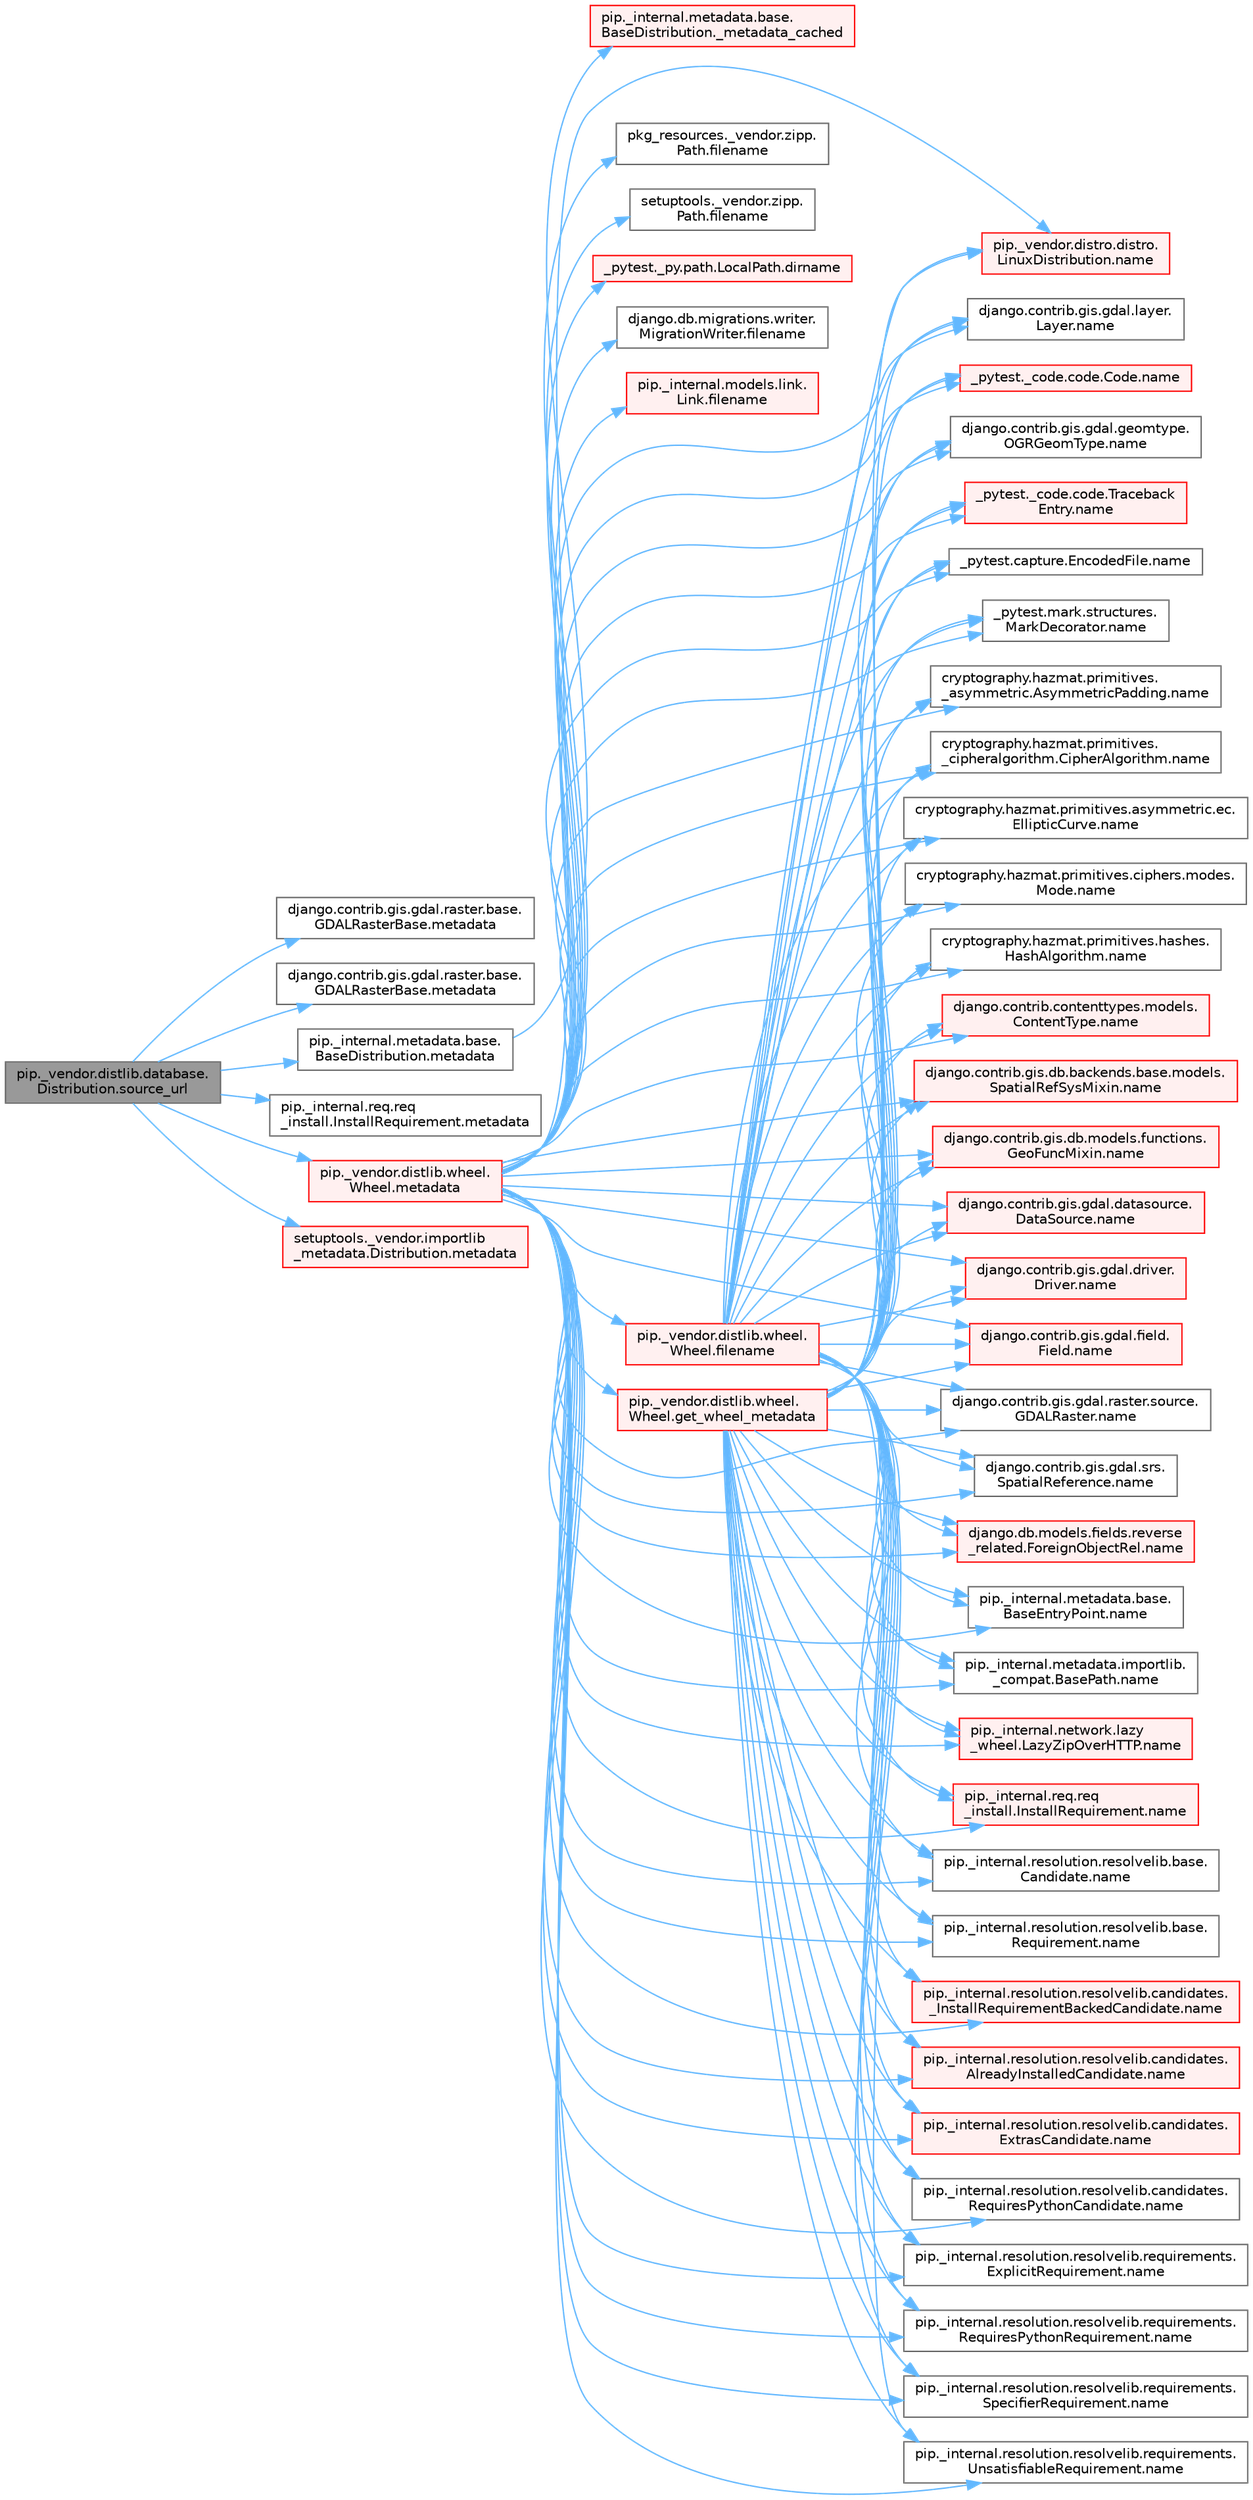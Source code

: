 digraph "pip._vendor.distlib.database.Distribution.source_url"
{
 // LATEX_PDF_SIZE
  bgcolor="transparent";
  edge [fontname=Helvetica,fontsize=10,labelfontname=Helvetica,labelfontsize=10];
  node [fontname=Helvetica,fontsize=10,shape=box,height=0.2,width=0.4];
  rankdir="LR";
  Node1 [id="Node000001",label="pip._vendor.distlib.database.\lDistribution.source_url",height=0.2,width=0.4,color="gray40", fillcolor="grey60", style="filled", fontcolor="black",tooltip=" "];
  Node1 -> Node2 [id="edge1_Node000001_Node000002",color="steelblue1",style="solid",tooltip=" "];
  Node2 [id="Node000002",label="django.contrib.gis.gdal.raster.base.\lGDALRasterBase.metadata",height=0.2,width=0.4,color="grey40", fillcolor="white", style="filled",URL="$classdjango_1_1contrib_1_1gis_1_1gdal_1_1raster_1_1base_1_1_g_d_a_l_raster_base.html#ac656a9816397d9b605bdbc6175fde717",tooltip=" "];
  Node1 -> Node3 [id="edge2_Node000001_Node000003",color="steelblue1",style="solid",tooltip=" "];
  Node3 [id="Node000003",label="django.contrib.gis.gdal.raster.base.\lGDALRasterBase.metadata",height=0.2,width=0.4,color="grey40", fillcolor="white", style="filled",URL="$classdjango_1_1contrib_1_1gis_1_1gdal_1_1raster_1_1base_1_1_g_d_a_l_raster_base.html#ac68a22e3a52d43707936b339b8af62ad",tooltip=" "];
  Node1 -> Node4 [id="edge3_Node000001_Node000004",color="steelblue1",style="solid",tooltip=" "];
  Node4 [id="Node000004",label="pip._internal.metadata.base.\lBaseDistribution.metadata",height=0.2,width=0.4,color="grey40", fillcolor="white", style="filled",URL="$classpip_1_1__internal_1_1metadata_1_1base_1_1_base_distribution.html#a665b55bcebd861e5959f53a7d2f1350f",tooltip=" "];
  Node4 -> Node5 [id="edge4_Node000004_Node000005",color="steelblue1",style="solid",tooltip=" "];
  Node5 [id="Node000005",label="pip._internal.metadata.base.\lBaseDistribution._metadata_cached",height=0.2,width=0.4,color="red", fillcolor="#FFF0F0", style="filled",URL="$classpip_1_1__internal_1_1metadata_1_1base_1_1_base_distribution.html#a12683b16870a097bbe854e4ee3364f7f",tooltip=" "];
  Node1 -> Node389 [id="edge5_Node000001_Node000389",color="steelblue1",style="solid",tooltip=" "];
  Node389 [id="Node000389",label="pip._internal.req.req\l_install.InstallRequirement.metadata",height=0.2,width=0.4,color="grey40", fillcolor="white", style="filled",URL="$classpip_1_1__internal_1_1req_1_1req__install_1_1_install_requirement.html#a212fdd382933af2966e6a94c2db91bca",tooltip=" "];
  Node1 -> Node390 [id="edge6_Node000001_Node000390",color="steelblue1",style="solid",tooltip=" "];
  Node390 [id="Node000390",label="pip._vendor.distlib.wheel.\lWheel.metadata",height=0.2,width=0.4,color="red", fillcolor="#FFF0F0", style="filled",URL="$classpip_1_1__vendor_1_1distlib_1_1wheel_1_1_wheel.html#a9e567ddb3165e2b2bdb2c358774b32a6",tooltip=" "];
  Node390 -> Node391 [id="edge7_Node000390_Node000391",color="steelblue1",style="solid",tooltip=" "];
  Node391 [id="Node000391",label="_pytest._py.path.LocalPath.dirname",height=0.2,width=0.4,color="red", fillcolor="#FFF0F0", style="filled",URL="$class__pytest_1_1__py_1_1path_1_1_local_path.html#aa1920ee3bb71bfb594e849010c5971ac",tooltip=" "];
  Node390 -> Node392 [id="edge8_Node000390_Node000392",color="steelblue1",style="solid",tooltip=" "];
  Node392 [id="Node000392",label="django.db.migrations.writer.\lMigrationWriter.filename",height=0.2,width=0.4,color="grey40", fillcolor="white", style="filled",URL="$classdjango_1_1db_1_1migrations_1_1writer_1_1_migration_writer.html#ae24480c1739a3664d744483f682558f6",tooltip=" "];
  Node390 -> Node393 [id="edge9_Node000390_Node000393",color="steelblue1",style="solid",tooltip=" "];
  Node393 [id="Node000393",label="pip._internal.models.link.\lLink.filename",height=0.2,width=0.4,color="red", fillcolor="#FFF0F0", style="filled",URL="$classpip_1_1__internal_1_1models_1_1link_1_1_link.html#a5fb02f5a5a42909c89a18745b74cf998",tooltip=" "];
  Node390 -> Node1251 [id="edge10_Node000390_Node001251",color="steelblue1",style="solid",tooltip=" "];
  Node1251 [id="Node001251",label="pip._vendor.distlib.wheel.\lWheel.filename",height=0.2,width=0.4,color="red", fillcolor="#FFF0F0", style="filled",URL="$classpip_1_1__vendor_1_1distlib_1_1wheel_1_1_wheel.html#a396687a6caff7584126f2dec111900fd",tooltip=" "];
  Node1251 -> Node341 [id="edge11_Node001251_Node000341",color="steelblue1",style="solid",tooltip=" "];
  Node341 [id="Node000341",label="_pytest._code.code.Code.name",height=0.2,width=0.4,color="red", fillcolor="#FFF0F0", style="filled",URL="$class__pytest_1_1__code_1_1code_1_1_code.html#a1f3cbc53ca6df4a1bab12183694b6e78",tooltip=" "];
  Node1251 -> Node342 [id="edge12_Node001251_Node000342",color="steelblue1",style="solid",tooltip=" "];
  Node342 [id="Node000342",label="_pytest._code.code.Traceback\lEntry.name",height=0.2,width=0.4,color="red", fillcolor="#FFF0F0", style="filled",URL="$class__pytest_1_1__code_1_1code_1_1_traceback_entry.html#a106b95c0753f41669fbfb8ee4c11ad3d",tooltip=" "];
  Node1251 -> Node343 [id="edge13_Node001251_Node000343",color="steelblue1",style="solid",tooltip=" "];
  Node343 [id="Node000343",label="_pytest.capture.EncodedFile.name",height=0.2,width=0.4,color="grey40", fillcolor="white", style="filled",URL="$class__pytest_1_1capture_1_1_encoded_file.html#a738c73b5de21c7261d9e51f71e4f0397",tooltip=" "];
  Node1251 -> Node344 [id="edge14_Node001251_Node000344",color="steelblue1",style="solid",tooltip=" "];
  Node344 [id="Node000344",label="_pytest.mark.structures.\lMarkDecorator.name",height=0.2,width=0.4,color="grey40", fillcolor="white", style="filled",URL="$class__pytest_1_1mark_1_1structures_1_1_mark_decorator.html#ae8f66760cda125450e0e3bd38689c72f",tooltip=" "];
  Node1251 -> Node345 [id="edge15_Node001251_Node000345",color="steelblue1",style="solid",tooltip=" "];
  Node345 [id="Node000345",label="cryptography.hazmat.primitives.\l_asymmetric.AsymmetricPadding.name",height=0.2,width=0.4,color="grey40", fillcolor="white", style="filled",URL="$classcryptography_1_1hazmat_1_1primitives_1_1__asymmetric_1_1_asymmetric_padding.html#a8f72e8284cb336861a873ed5ce0e39b5",tooltip=" "];
  Node1251 -> Node346 [id="edge16_Node001251_Node000346",color="steelblue1",style="solid",tooltip=" "];
  Node346 [id="Node000346",label="cryptography.hazmat.primitives.\l_cipheralgorithm.CipherAlgorithm.name",height=0.2,width=0.4,color="grey40", fillcolor="white", style="filled",URL="$classcryptography_1_1hazmat_1_1primitives_1_1__cipheralgorithm_1_1_cipher_algorithm.html#a50567a5c3388450ab7aa883ab34a1ac7",tooltip=" "];
  Node1251 -> Node347 [id="edge17_Node001251_Node000347",color="steelblue1",style="solid",tooltip=" "];
  Node347 [id="Node000347",label="cryptography.hazmat.primitives.asymmetric.ec.\lEllipticCurve.name",height=0.2,width=0.4,color="grey40", fillcolor="white", style="filled",URL="$classcryptography_1_1hazmat_1_1primitives_1_1asymmetric_1_1ec_1_1_elliptic_curve.html#a2775c4e945309a6c7ea33dace1698a60",tooltip=" "];
  Node1251 -> Node348 [id="edge18_Node001251_Node000348",color="steelblue1",style="solid",tooltip=" "];
  Node348 [id="Node000348",label="cryptography.hazmat.primitives.ciphers.modes.\lMode.name",height=0.2,width=0.4,color="grey40", fillcolor="white", style="filled",URL="$classcryptography_1_1hazmat_1_1primitives_1_1ciphers_1_1modes_1_1_mode.html#a99d93fd1370a2abbb5bb5cffbd5ff0f7",tooltip=" "];
  Node1251 -> Node349 [id="edge19_Node001251_Node000349",color="steelblue1",style="solid",tooltip=" "];
  Node349 [id="Node000349",label="cryptography.hazmat.primitives.hashes.\lHashAlgorithm.name",height=0.2,width=0.4,color="grey40", fillcolor="white", style="filled",URL="$classcryptography_1_1hazmat_1_1primitives_1_1hashes_1_1_hash_algorithm.html#a42c7e1582d9b46a015774af9e5cbbb0b",tooltip=" "];
  Node1251 -> Node350 [id="edge20_Node001251_Node000350",color="steelblue1",style="solid",tooltip=" "];
  Node350 [id="Node000350",label="django.contrib.contenttypes.models.\lContentType.name",height=0.2,width=0.4,color="red", fillcolor="#FFF0F0", style="filled",URL="$classdjango_1_1contrib_1_1contenttypes_1_1models_1_1_content_type.html#a305b62f56597bb2e4823dcf5e6ccdcf8",tooltip=" "];
  Node1251 -> Node352 [id="edge21_Node001251_Node000352",color="steelblue1",style="solid",tooltip=" "];
  Node352 [id="Node000352",label="django.contrib.gis.db.backends.base.models.\lSpatialRefSysMixin.name",height=0.2,width=0.4,color="red", fillcolor="#FFF0F0", style="filled",URL="$classdjango_1_1contrib_1_1gis_1_1db_1_1backends_1_1base_1_1models_1_1_spatial_ref_sys_mixin.html#a56fe36e786b49160249395f453dd1cab",tooltip=" "];
  Node1251 -> Node353 [id="edge22_Node001251_Node000353",color="steelblue1",style="solid",tooltip=" "];
  Node353 [id="Node000353",label="django.contrib.gis.db.models.functions.\lGeoFuncMixin.name",height=0.2,width=0.4,color="red", fillcolor="#FFF0F0", style="filled",URL="$classdjango_1_1contrib_1_1gis_1_1db_1_1models_1_1functions_1_1_geo_func_mixin.html#adeeb6b2c9db337396468712e919af622",tooltip=" "];
  Node1251 -> Node354 [id="edge23_Node001251_Node000354",color="steelblue1",style="solid",tooltip=" "];
  Node354 [id="Node000354",label="django.contrib.gis.gdal.datasource.\lDataSource.name",height=0.2,width=0.4,color="red", fillcolor="#FFF0F0", style="filled",URL="$classdjango_1_1contrib_1_1gis_1_1gdal_1_1datasource_1_1_data_source.html#aaa98728c7ef6f4d96c689550e8af3ed5",tooltip=" "];
  Node1251 -> Node355 [id="edge24_Node001251_Node000355",color="steelblue1",style="solid",tooltip=" "];
  Node355 [id="Node000355",label="django.contrib.gis.gdal.driver.\lDriver.name",height=0.2,width=0.4,color="red", fillcolor="#FFF0F0", style="filled",URL="$classdjango_1_1contrib_1_1gis_1_1gdal_1_1driver_1_1_driver.html#aaa5d4d1b9fd762839db84d1e56e36b7f",tooltip=" "];
  Node1251 -> Node356 [id="edge25_Node001251_Node000356",color="steelblue1",style="solid",tooltip=" "];
  Node356 [id="Node000356",label="django.contrib.gis.gdal.field.\lField.name",height=0.2,width=0.4,color="red", fillcolor="#FFF0F0", style="filled",URL="$classdjango_1_1contrib_1_1gis_1_1gdal_1_1field_1_1_field.html#a28a3b0af5006d5abf34d5b1497011368",tooltip=" "];
  Node1251 -> Node357 [id="edge26_Node001251_Node000357",color="steelblue1",style="solid",tooltip=" "];
  Node357 [id="Node000357",label="django.contrib.gis.gdal.geomtype.\lOGRGeomType.name",height=0.2,width=0.4,color="grey40", fillcolor="white", style="filled",URL="$classdjango_1_1contrib_1_1gis_1_1gdal_1_1geomtype_1_1_o_g_r_geom_type.html#a719b3100682ab8df79fd8a2484163b8e",tooltip=" "];
  Node1251 -> Node358 [id="edge27_Node001251_Node000358",color="steelblue1",style="solid",tooltip=" "];
  Node358 [id="Node000358",label="django.contrib.gis.gdal.layer.\lLayer.name",height=0.2,width=0.4,color="grey40", fillcolor="white", style="filled",URL="$classdjango_1_1contrib_1_1gis_1_1gdal_1_1layer_1_1_layer.html#a53791d8e2fe8b1ca86b426a625e7d66c",tooltip=" "];
  Node1251 -> Node359 [id="edge28_Node001251_Node000359",color="steelblue1",style="solid",tooltip=" "];
  Node359 [id="Node000359",label="django.contrib.gis.gdal.raster.source.\lGDALRaster.name",height=0.2,width=0.4,color="grey40", fillcolor="white", style="filled",URL="$classdjango_1_1contrib_1_1gis_1_1gdal_1_1raster_1_1source_1_1_g_d_a_l_raster.html#a6cca2a8eca0ab4ff2e89f0f0cce590d1",tooltip=" "];
  Node1251 -> Node360 [id="edge29_Node001251_Node000360",color="steelblue1",style="solid",tooltip=" "];
  Node360 [id="Node000360",label="django.contrib.gis.gdal.srs.\lSpatialReference.name",height=0.2,width=0.4,color="grey40", fillcolor="white", style="filled",URL="$classdjango_1_1contrib_1_1gis_1_1gdal_1_1srs_1_1_spatial_reference.html#ac2c9d37b41ae1a91ca63a7046590d603",tooltip=" "];
  Node1251 -> Node361 [id="edge30_Node001251_Node000361",color="steelblue1",style="solid",tooltip=" "];
  Node361 [id="Node000361",label="django.db.models.fields.reverse\l_related.ForeignObjectRel.name",height=0.2,width=0.4,color="red", fillcolor="#FFF0F0", style="filled",URL="$classdjango_1_1db_1_1models_1_1fields_1_1reverse__related_1_1_foreign_object_rel.html#a5c0c2387142987d2c9582e677e90b5d7",tooltip=" "];
  Node1251 -> Node362 [id="edge31_Node001251_Node000362",color="steelblue1",style="solid",tooltip=" "];
  Node362 [id="Node000362",label="pip._internal.metadata.base.\lBaseEntryPoint.name",height=0.2,width=0.4,color="grey40", fillcolor="white", style="filled",URL="$classpip_1_1__internal_1_1metadata_1_1base_1_1_base_entry_point.html#acd0c7299966258aeb0876da26520233d",tooltip=" "];
  Node1251 -> Node363 [id="edge32_Node001251_Node000363",color="steelblue1",style="solid",tooltip=" "];
  Node363 [id="Node000363",label="pip._internal.metadata.importlib.\l_compat.BasePath.name",height=0.2,width=0.4,color="grey40", fillcolor="white", style="filled",URL="$classpip_1_1__internal_1_1metadata_1_1importlib_1_1__compat_1_1_base_path.html#aa5b4e00be6be00e1bd599909ae50bc00",tooltip=" "];
  Node1251 -> Node364 [id="edge33_Node001251_Node000364",color="steelblue1",style="solid",tooltip=" "];
  Node364 [id="Node000364",label="pip._internal.network.lazy\l_wheel.LazyZipOverHTTP.name",height=0.2,width=0.4,color="red", fillcolor="#FFF0F0", style="filled",URL="$classpip_1_1__internal_1_1network_1_1lazy__wheel_1_1_lazy_zip_over_h_t_t_p.html#a59403bb703d375caa6c1dda7573257a1",tooltip=" "];
  Node1251 -> Node365 [id="edge34_Node001251_Node000365",color="steelblue1",style="solid",tooltip=" "];
  Node365 [id="Node000365",label="pip._internal.req.req\l_install.InstallRequirement.name",height=0.2,width=0.4,color="red", fillcolor="#FFF0F0", style="filled",URL="$classpip_1_1__internal_1_1req_1_1req__install_1_1_install_requirement.html#a6b019e16ae98576ae64c68e0f5824e34",tooltip=" "];
  Node1251 -> Node373 [id="edge35_Node001251_Node000373",color="steelblue1",style="solid",tooltip=" "];
  Node373 [id="Node000373",label="pip._internal.resolution.resolvelib.base.\lCandidate.name",height=0.2,width=0.4,color="grey40", fillcolor="white", style="filled",URL="$classpip_1_1__internal_1_1resolution_1_1resolvelib_1_1base_1_1_candidate.html#a7000e68e912182072a011f9df0c142ee",tooltip=" "];
  Node1251 -> Node374 [id="edge36_Node001251_Node000374",color="steelblue1",style="solid",tooltip=" "];
  Node374 [id="Node000374",label="pip._internal.resolution.resolvelib.base.\lRequirement.name",height=0.2,width=0.4,color="grey40", fillcolor="white", style="filled",URL="$classpip_1_1__internal_1_1resolution_1_1resolvelib_1_1base_1_1_requirement.html#a013752876d4b3521f3a087987b443d90",tooltip=" "];
  Node1251 -> Node375 [id="edge37_Node001251_Node000375",color="steelblue1",style="solid",tooltip=" "];
  Node375 [id="Node000375",label="pip._internal.resolution.resolvelib.candidates.\l_InstallRequirementBackedCandidate.name",height=0.2,width=0.4,color="red", fillcolor="#FFF0F0", style="filled",URL="$classpip_1_1__internal_1_1resolution_1_1resolvelib_1_1candidates_1_1___install_requirement_backed_candidate.html#a1538a825241b855a4abf51d6bf616cde",tooltip=" "];
  Node1251 -> Node407 [id="edge38_Node001251_Node000407",color="steelblue1",style="solid",tooltip=" "];
  Node407 [id="Node000407",label="pip._internal.resolution.resolvelib.candidates.\lAlreadyInstalledCandidate.name",height=0.2,width=0.4,color="red", fillcolor="#FFF0F0", style="filled",URL="$classpip_1_1__internal_1_1resolution_1_1resolvelib_1_1candidates_1_1_already_installed_candidate.html#a0f4ae3f092daa140dc8bda04e8d0f2d0",tooltip=" "];
  Node1251 -> Node408 [id="edge39_Node001251_Node000408",color="steelblue1",style="solid",tooltip=" "];
  Node408 [id="Node000408",label="pip._internal.resolution.resolvelib.candidates.\lExtrasCandidate.name",height=0.2,width=0.4,color="red", fillcolor="#FFF0F0", style="filled",URL="$classpip_1_1__internal_1_1resolution_1_1resolvelib_1_1candidates_1_1_extras_candidate.html#a6e13b1ab724cd7af8b22cadb37352b31",tooltip=" "];
  Node1251 -> Node536 [id="edge40_Node001251_Node000536",color="steelblue1",style="solid",tooltip=" "];
  Node536 [id="Node000536",label="pip._internal.resolution.resolvelib.candidates.\lRequiresPythonCandidate.name",height=0.2,width=0.4,color="grey40", fillcolor="white", style="filled",URL="$classpip_1_1__internal_1_1resolution_1_1resolvelib_1_1candidates_1_1_requires_python_candidate.html#aeff13058676b07d1b67feed53749d838",tooltip=" "];
  Node1251 -> Node537 [id="edge41_Node001251_Node000537",color="steelblue1",style="solid",tooltip=" "];
  Node537 [id="Node000537",label="pip._internal.resolution.resolvelib.requirements.\lExplicitRequirement.name",height=0.2,width=0.4,color="grey40", fillcolor="white", style="filled",URL="$classpip_1_1__internal_1_1resolution_1_1resolvelib_1_1requirements_1_1_explicit_requirement.html#a3e8f9b07c17be864b1a90cc2f5e87b35",tooltip=" "];
  Node1251 -> Node538 [id="edge42_Node001251_Node000538",color="steelblue1",style="solid",tooltip=" "];
  Node538 [id="Node000538",label="pip._internal.resolution.resolvelib.requirements.\lRequiresPythonRequirement.name",height=0.2,width=0.4,color="grey40", fillcolor="white", style="filled",URL="$classpip_1_1__internal_1_1resolution_1_1resolvelib_1_1requirements_1_1_requires_python_requirement.html#ac555e717a97ebb38cb2ad735939cf8b8",tooltip=" "];
  Node1251 -> Node539 [id="edge43_Node001251_Node000539",color="steelblue1",style="solid",tooltip=" "];
  Node539 [id="Node000539",label="pip._internal.resolution.resolvelib.requirements.\lSpecifierRequirement.name",height=0.2,width=0.4,color="grey40", fillcolor="white", style="filled",URL="$classpip_1_1__internal_1_1resolution_1_1resolvelib_1_1requirements_1_1_specifier_requirement.html#af2ae64f787d166605910d13457564fd9",tooltip=" "];
  Node1251 -> Node540 [id="edge44_Node001251_Node000540",color="steelblue1",style="solid",tooltip=" "];
  Node540 [id="Node000540",label="pip._internal.resolution.resolvelib.requirements.\lUnsatisfiableRequirement.name",height=0.2,width=0.4,color="grey40", fillcolor="white", style="filled",URL="$classpip_1_1__internal_1_1resolution_1_1resolvelib_1_1requirements_1_1_unsatisfiable_requirement.html#a78f7012fa925a93d5600232bf2bc9728",tooltip=" "];
  Node1251 -> Node541 [id="edge45_Node001251_Node000541",color="steelblue1",style="solid",tooltip=" "];
  Node541 [id="Node000541",label="pip._vendor.distro.distro.\lLinuxDistribution.name",height=0.2,width=0.4,color="red", fillcolor="#FFF0F0", style="filled",URL="$classpip_1_1__vendor_1_1distro_1_1distro_1_1_linux_distribution.html#a0f30009e5f86e89a27bd187e8a759e32",tooltip=" "];
  Node390 -> Node1256 [id="edge46_Node000390_Node001256",color="steelblue1",style="solid",tooltip=" "];
  Node1256 [id="Node001256",label="pkg_resources._vendor.zipp.\lPath.filename",height=0.2,width=0.4,color="grey40", fillcolor="white", style="filled",URL="$classpkg__resources_1_1__vendor_1_1zipp_1_1_path.html#a364eea0ac8419e712d546d032dd6cd86",tooltip=" "];
  Node390 -> Node1257 [id="edge47_Node000390_Node001257",color="steelblue1",style="solid",tooltip=" "];
  Node1257 [id="Node001257",label="setuptools._vendor.zipp.\lPath.filename",height=0.2,width=0.4,color="grey40", fillcolor="white", style="filled",URL="$classsetuptools_1_1__vendor_1_1zipp_1_1_path.html#a79fd7191e6fedef64bfc8367ffb48472",tooltip=" "];
  Node390 -> Node3137 [id="edge48_Node000390_Node003137",color="steelblue1",style="solid",tooltip=" "];
  Node3137 [id="Node003137",label="pip._vendor.distlib.wheel.\lWheel.get_wheel_metadata",height=0.2,width=0.4,color="red", fillcolor="#FFF0F0", style="filled",URL="$classpip_1_1__vendor_1_1distlib_1_1wheel_1_1_wheel.html#a66d906d4f1bf156d6c61f9265f2d34f2",tooltip=" "];
  Node3137 -> Node341 [id="edge49_Node003137_Node000341",color="steelblue1",style="solid",tooltip=" "];
  Node3137 -> Node342 [id="edge50_Node003137_Node000342",color="steelblue1",style="solid",tooltip=" "];
  Node3137 -> Node343 [id="edge51_Node003137_Node000343",color="steelblue1",style="solid",tooltip=" "];
  Node3137 -> Node344 [id="edge52_Node003137_Node000344",color="steelblue1",style="solid",tooltip=" "];
  Node3137 -> Node345 [id="edge53_Node003137_Node000345",color="steelblue1",style="solid",tooltip=" "];
  Node3137 -> Node346 [id="edge54_Node003137_Node000346",color="steelblue1",style="solid",tooltip=" "];
  Node3137 -> Node347 [id="edge55_Node003137_Node000347",color="steelblue1",style="solid",tooltip=" "];
  Node3137 -> Node348 [id="edge56_Node003137_Node000348",color="steelblue1",style="solid",tooltip=" "];
  Node3137 -> Node349 [id="edge57_Node003137_Node000349",color="steelblue1",style="solid",tooltip=" "];
  Node3137 -> Node350 [id="edge58_Node003137_Node000350",color="steelblue1",style="solid",tooltip=" "];
  Node3137 -> Node352 [id="edge59_Node003137_Node000352",color="steelblue1",style="solid",tooltip=" "];
  Node3137 -> Node353 [id="edge60_Node003137_Node000353",color="steelblue1",style="solid",tooltip=" "];
  Node3137 -> Node354 [id="edge61_Node003137_Node000354",color="steelblue1",style="solid",tooltip=" "];
  Node3137 -> Node355 [id="edge62_Node003137_Node000355",color="steelblue1",style="solid",tooltip=" "];
  Node3137 -> Node356 [id="edge63_Node003137_Node000356",color="steelblue1",style="solid",tooltip=" "];
  Node3137 -> Node357 [id="edge64_Node003137_Node000357",color="steelblue1",style="solid",tooltip=" "];
  Node3137 -> Node358 [id="edge65_Node003137_Node000358",color="steelblue1",style="solid",tooltip=" "];
  Node3137 -> Node359 [id="edge66_Node003137_Node000359",color="steelblue1",style="solid",tooltip=" "];
  Node3137 -> Node360 [id="edge67_Node003137_Node000360",color="steelblue1",style="solid",tooltip=" "];
  Node3137 -> Node361 [id="edge68_Node003137_Node000361",color="steelblue1",style="solid",tooltip=" "];
  Node3137 -> Node362 [id="edge69_Node003137_Node000362",color="steelblue1",style="solid",tooltip=" "];
  Node3137 -> Node363 [id="edge70_Node003137_Node000363",color="steelblue1",style="solid",tooltip=" "];
  Node3137 -> Node364 [id="edge71_Node003137_Node000364",color="steelblue1",style="solid",tooltip=" "];
  Node3137 -> Node365 [id="edge72_Node003137_Node000365",color="steelblue1",style="solid",tooltip=" "];
  Node3137 -> Node373 [id="edge73_Node003137_Node000373",color="steelblue1",style="solid",tooltip=" "];
  Node3137 -> Node374 [id="edge74_Node003137_Node000374",color="steelblue1",style="solid",tooltip=" "];
  Node3137 -> Node375 [id="edge75_Node003137_Node000375",color="steelblue1",style="solid",tooltip=" "];
  Node3137 -> Node407 [id="edge76_Node003137_Node000407",color="steelblue1",style="solid",tooltip=" "];
  Node3137 -> Node408 [id="edge77_Node003137_Node000408",color="steelblue1",style="solid",tooltip=" "];
  Node3137 -> Node536 [id="edge78_Node003137_Node000536",color="steelblue1",style="solid",tooltip=" "];
  Node3137 -> Node537 [id="edge79_Node003137_Node000537",color="steelblue1",style="solid",tooltip=" "];
  Node3137 -> Node538 [id="edge80_Node003137_Node000538",color="steelblue1",style="solid",tooltip=" "];
  Node3137 -> Node539 [id="edge81_Node003137_Node000539",color="steelblue1",style="solid",tooltip=" "];
  Node3137 -> Node540 [id="edge82_Node003137_Node000540",color="steelblue1",style="solid",tooltip=" "];
  Node3137 -> Node541 [id="edge83_Node003137_Node000541",color="steelblue1",style="solid",tooltip=" "];
  Node390 -> Node341 [id="edge84_Node000390_Node000341",color="steelblue1",style="solid",tooltip=" "];
  Node390 -> Node342 [id="edge85_Node000390_Node000342",color="steelblue1",style="solid",tooltip=" "];
  Node390 -> Node343 [id="edge86_Node000390_Node000343",color="steelblue1",style="solid",tooltip=" "];
  Node390 -> Node344 [id="edge87_Node000390_Node000344",color="steelblue1",style="solid",tooltip=" "];
  Node390 -> Node345 [id="edge88_Node000390_Node000345",color="steelblue1",style="solid",tooltip=" "];
  Node390 -> Node346 [id="edge89_Node000390_Node000346",color="steelblue1",style="solid",tooltip=" "];
  Node390 -> Node347 [id="edge90_Node000390_Node000347",color="steelblue1",style="solid",tooltip=" "];
  Node390 -> Node348 [id="edge91_Node000390_Node000348",color="steelblue1",style="solid",tooltip=" "];
  Node390 -> Node349 [id="edge92_Node000390_Node000349",color="steelblue1",style="solid",tooltip=" "];
  Node390 -> Node350 [id="edge93_Node000390_Node000350",color="steelblue1",style="solid",tooltip=" "];
  Node390 -> Node352 [id="edge94_Node000390_Node000352",color="steelblue1",style="solid",tooltip=" "];
  Node390 -> Node353 [id="edge95_Node000390_Node000353",color="steelblue1",style="solid",tooltip=" "];
  Node390 -> Node354 [id="edge96_Node000390_Node000354",color="steelblue1",style="solid",tooltip=" "];
  Node390 -> Node355 [id="edge97_Node000390_Node000355",color="steelblue1",style="solid",tooltip=" "];
  Node390 -> Node356 [id="edge98_Node000390_Node000356",color="steelblue1",style="solid",tooltip=" "];
  Node390 -> Node357 [id="edge99_Node000390_Node000357",color="steelblue1",style="solid",tooltip=" "];
  Node390 -> Node358 [id="edge100_Node000390_Node000358",color="steelblue1",style="solid",tooltip=" "];
  Node390 -> Node359 [id="edge101_Node000390_Node000359",color="steelblue1",style="solid",tooltip=" "];
  Node390 -> Node360 [id="edge102_Node000390_Node000360",color="steelblue1",style="solid",tooltip=" "];
  Node390 -> Node361 [id="edge103_Node000390_Node000361",color="steelblue1",style="solid",tooltip=" "];
  Node390 -> Node362 [id="edge104_Node000390_Node000362",color="steelblue1",style="solid",tooltip=" "];
  Node390 -> Node363 [id="edge105_Node000390_Node000363",color="steelblue1",style="solid",tooltip=" "];
  Node390 -> Node364 [id="edge106_Node000390_Node000364",color="steelblue1",style="solid",tooltip=" "];
  Node390 -> Node365 [id="edge107_Node000390_Node000365",color="steelblue1",style="solid",tooltip=" "];
  Node390 -> Node373 [id="edge108_Node000390_Node000373",color="steelblue1",style="solid",tooltip=" "];
  Node390 -> Node374 [id="edge109_Node000390_Node000374",color="steelblue1",style="solid",tooltip=" "];
  Node390 -> Node375 [id="edge110_Node000390_Node000375",color="steelblue1",style="solid",tooltip=" "];
  Node390 -> Node407 [id="edge111_Node000390_Node000407",color="steelblue1",style="solid",tooltip=" "];
  Node390 -> Node408 [id="edge112_Node000390_Node000408",color="steelblue1",style="solid",tooltip=" "];
  Node390 -> Node536 [id="edge113_Node000390_Node000536",color="steelblue1",style="solid",tooltip=" "];
  Node390 -> Node537 [id="edge114_Node000390_Node000537",color="steelblue1",style="solid",tooltip=" "];
  Node390 -> Node538 [id="edge115_Node000390_Node000538",color="steelblue1",style="solid",tooltip=" "];
  Node390 -> Node539 [id="edge116_Node000390_Node000539",color="steelblue1",style="solid",tooltip=" "];
  Node390 -> Node540 [id="edge117_Node000390_Node000540",color="steelblue1",style="solid",tooltip=" "];
  Node390 -> Node541 [id="edge118_Node000390_Node000541",color="steelblue1",style="solid",tooltip=" "];
  Node1 -> Node584 [id="edge119_Node000001_Node000584",color="steelblue1",style="solid",tooltip=" "];
  Node584 [id="Node000584",label="setuptools._vendor.importlib\l_metadata.Distribution.metadata",height=0.2,width=0.4,color="red", fillcolor="#FFF0F0", style="filled",URL="$classsetuptools_1_1__vendor_1_1importlib__metadata_1_1_distribution.html#afe56c9fb55cf594cb94d0ebe52c32fad",tooltip=" "];
}
